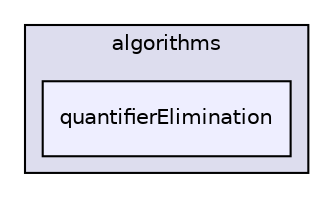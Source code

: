 digraph "/home/travis/build/hypro/hypro/src/hypro/algorithms/quantifierElimination" {
  compound=true
  node [ fontsize="10", fontname="Helvetica"];
  edge [ labelfontsize="10", labelfontname="Helvetica"];
  subgraph clusterdir_55730fee9a0c1f12da77eb14a8325c4c {
    graph [ bgcolor="#ddddee", pencolor="black", label="algorithms" fontname="Helvetica", fontsize="10", URL="dir_55730fee9a0c1f12da77eb14a8325c4c.html"]
  dir_8e1cf8159583139d36cb634ef41645c7 [shape=box, label="quantifierElimination", style="filled", fillcolor="#eeeeff", pencolor="black", URL="dir_8e1cf8159583139d36cb634ef41645c7.html"];
  }
}
